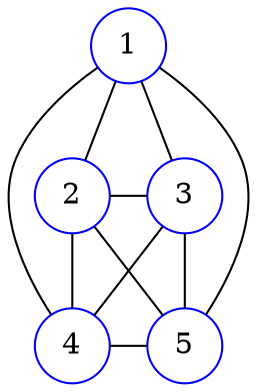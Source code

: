graph link
{
    node[shape="circle",color=blue];
    rankdir="TD";    

    1;
    2;
    3;
    4;
    5;
    1--2;
    1--3;
    1--4;
    1--5;
    2--3;
    2--4;
    2--5;
    3--4;
    3--5;
    4--5;
    {rank=same;2;3;}
    {rank=same;4;5}
}
